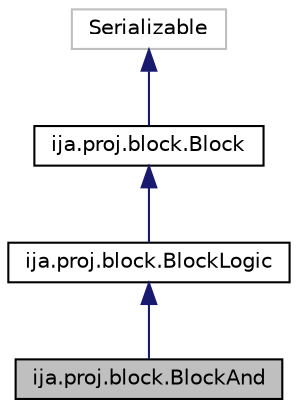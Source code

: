 digraph "ija.proj.block.BlockAnd"
{
  edge [fontname="Helvetica",fontsize="10",labelfontname="Helvetica",labelfontsize="10"];
  node [fontname="Helvetica",fontsize="10",shape=record];
  Node1 [label="ija.proj.block.BlockAnd",height=0.2,width=0.4,color="black", fillcolor="grey75", style="filled", fontcolor="black"];
  Node2 -> Node1 [dir="back",color="midnightblue",fontsize="10",style="solid",fontname="Helvetica"];
  Node2 [label="ija.proj.block.BlockLogic",height=0.2,width=0.4,color="black", fillcolor="white", style="filled",URL="$classija_1_1proj_1_1block_1_1BlockLogic.html",tooltip="The BlockLogic class is abstract class containing constructor for Block classes from group \"Logic\"..."];
  Node3 -> Node2 [dir="back",color="midnightblue",fontsize="10",style="solid",fontname="Helvetica"];
  Node3 [label="ija.proj.block.Block",height=0.2,width=0.4,color="black", fillcolor="white", style="filled",URL="$classija_1_1proj_1_1block_1_1Block.html",tooltip="The Block class is backend representation of block and contains its interface. This class is abstract..."];
  Node4 -> Node3 [dir="back",color="midnightblue",fontsize="10",style="solid",fontname="Helvetica"];
  Node4 [label="Serializable",height=0.2,width=0.4,color="grey75", fillcolor="white", style="filled"];
}

